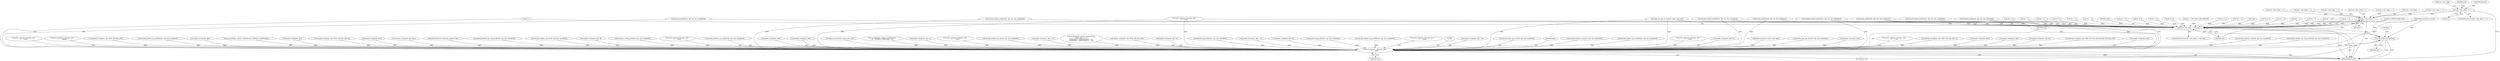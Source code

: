 digraph "0_tcpdump_13d52e9c0e7caf7e6325b0051bc90a49968be67f@pointer" {
"1001628" [label="(Call,ndo->ndo_vflag <= 1)"];
"1002916" [label="(Call,ndo->ndo_vflag > 1)"];
"1002915" [label="(Call,ndo->ndo_vflag > 1 && len)"];
"1002923" [label="(Call,ND_TCHECK2(*pptr,len))"];
"1002927" [label="(Call,print_unknown_data(ndo, pptr, \"\n\t    \", len))"];
"1001698" [label="(Call,len == BGP_MP_NLRI_MINSIZE)"];
"1001584" [label="(Call,decode_labeled_vpn_clnp_prefix(ndo, tptr, buf, sizeof(buf)))"];
"1002554" [label="(Call,ipaddr_string(ndo, tptr))"];
"1001047" [label="(Call,ipaddr_string(ndo, tptr+BGP_VPN_RD_LEN+4))"];
"1000471" [label="(Call,len % 4)"];
"1000362" [label="(Call,len != 0)"];
"1000598" [label="(Call,ipaddr_string(ndo, tptr))"];
"1000977" [label="(Call,isonsap_string(ndo, tptr, tlen))"];
"1002127" [label="(Call,print_unknown_data(ndo, tptr-3, \"\n\t    \", tlen))"];
"1002930" [label="(Literal,\"\n\t    \")"];
"1000682" [label="(Call,print_unknown_data(ndo, tptr, \"\n\t    \", tlen))"];
"1002931" [label="(Identifier,len)"];
"1002076" [label="(Call,decode_multicast_vpn(ndo, tptr, buf, sizeof(buf)))"];
"1001764" [label="(Call,decode_labeled_prefix4(ndo, tptr, len, buf, sizeof(buf)))"];
"1002892" [label="(Call,ND_TCHECK2(*pptr,len))"];
"1001408" [label="(Call,decode_prefix6(ndo, tptr, len, buf, sizeof(buf)))"];
"1001633" [label="(Call,print_unknown_data(ndo, tptr, \"\n\t    \", tlen))"];
"1002653" [label="(Call,print_unknown_data(ndo, tptr,\"\n\t      \", length))"];
"1000909" [label="(Call,ip6addr_string(ndo, tptr+BGP_VPN_RD_LEN))"];
"1002924" [label="(Call,*pptr)"];
"1001804" [label="(Call,decode_labeled_vpn_prefix4(ndo, tptr, buf, sizeof(buf)))"];
"1000567" [label="(Call,ipaddr_string(ndo, tptr))"];
"1002681" [label="(Call,as_printf(ndo, astostr, sizeof(astostr), EXTRACT_32BITS(tptr)))"];
"1001629" [label="(Call,ndo->ndo_vflag)"];
"1000190" [label="(Call,!len)"];
"1000573" [label="(Call,len % 4)"];
"1000129" [label="(MethodParameterIn,u_int len)"];
"1001632" [label="(Literal,1)"];
"1000126" [label="(MethodParameterIn,netdissect_options *ndo)"];
"1002012" [label="(Call,decode_labeled_vpn_clnp_prefix(ndo, tptr, buf, sizeof(buf)))"];
"1002691" [label="(Call,len -=4)"];
"1001627" [label="(ControlStructure,if (ndo->ndo_vflag <= 1))"];
"1002852" [label="(Call,len > 0)"];
"1000338" [label="(Call,len != 4)"];
"1001520" [label="(Call,decode_labeled_vpn_l2(ndo, tptr, buf, sizeof(buf)))"];
"1002500" [label="(Call,ipaddr_string(ndo, tptr+4))"];
"1002922" [label="(Block,)"];
"1002927" [label="(Call,print_unknown_data(ndo, pptr, \"\n\t    \", len))"];
"1001312" [label="(Call,decode_rt_routing_info(ndo, tptr, buf, sizeof(buf)))"];
"1001110" [label="(Call,print_unknown_data(ndo, tptr, \"\n\t    \", tlen))"];
"1001280" [label="(Call,decode_labeled_vpn_prefix4(ndo, tptr, buf, sizeof(buf)))"];
"1002828" [label="(Call,len -= alen)"];
"1002928" [label="(Identifier,ndo)"];
"1002914" [label="(ControlStructure,if (ndo->ndo_vflag > 1 && len))"];
"1000677" [label="(Call,ndo->ndo_vflag <= 1)"];
"1000376" [label="(Call,len != 8)"];
"1000767" [label="(Call,ipaddr_string(ndo, tptr))"];
"1000861" [label="(Call,ip6addr_string(ndo, tptr))"];
"1002933" [label="(Literal,1)"];
"1000436" [label="(Call,len != 8)"];
"1002818" [label="(Call,bgp_attr_print(ndo, atype, tptr, alen))"];
"1002255" [label="(Call,as_printf(ndo, astostr, sizeof(astostr),\n\t\t\t    EXTRACT_32BITS(tptr+2)))"];
"1000373" [label="(Call,len != 6)"];
"1002921" [label="(Identifier,len)"];
"1000153" [label="(Call,len != 1)"];
"1002316" [label="(Call,ipaddr_string(ndo, tptr+2))"];
"1002570" [label="(Call,print_unknown_data(ndo, tptr, \"\n\t      \", tlen))"];
"1001948" [label="(Call,decode_labeled_vpn_l2(ndo, tptr, buf, sizeof(buf)))"];
"1000428" [label="(Call,ipaddr_string(ndo, tptr + 4))"];
"1002937" [label="(MethodReturn,RET)"];
"1000258" [label="(Call,as_printf(ndo, astostr, sizeof(astostr),\n\t\t\t\tas_size == 2 ?\n\t\t\t\tEXTRACT_16BITS(&tptr[2 + i]) :\n\t\t\t\tEXTRACT_32BITS(&tptr[2 + i])))"];
"1000180" [label="(Call,len % 2)"];
"1002647" [label="(Call,ndo->ndo_vflag <= 1)"];
"1000815" [label="(Call,ipaddr_string(ndo, tptr+BGP_VPN_RD_LEN))"];
"1002302" [label="(Call,ipaddr_string(ndo, tptr+2))"];
"1001724" [label="(Call,decode_prefix4(ndo, tptr, len, buf, sizeof(buf)))"];
"1002916" [label="(Call,ndo->ndo_vflag > 1)"];
"1002915" [label="(Call,ndo->ndo_vflag > 1 && len)"];
"1001980" [label="(Call,decode_clnp_prefix(ndo, tptr, buf, sizeof(buf)))"];
"1001448" [label="(Call,decode_labeled_prefix6(ndo, tptr, len, buf, sizeof(buf)))"];
"1001634" [label="(Identifier,ndo)"];
"1000312" [label="(Call,len != 4)"];
"1000408" [label="(Call,ipaddr_string(ndo, tptr + 2))"];
"1002237" [label="(Call,ipaddr_string(ndo, tptr+2))"];
"1001552" [label="(Call,decode_clnp_prefix(ndo, tptr, buf, sizeof(buf)))"];
"1000391" [label="(Call,len == 6)"];
"1002926" [label="(Identifier,len)"];
"1001916" [label="(Call,decode_labeled_vpn_prefix6(ndo, tptr, buf, sizeof(buf)))"];
"1002920" [label="(Literal,1)"];
"1002908" [label="(Call,print_unknown_data(ndo, pptr, \"\n\t    \", len))"];
"1001240" [label="(Call,decode_labeled_prefix4(ndo, tptr, len, buf, sizeof(buf)))"];
"1000463" [label="(Call,ipaddr_string(ndo, tptr + 4))"];
"1001376" [label="(Call,decode_mdt_vpn_nlri(ndo, tptr, buf, sizeof(buf)))"];
"1002929" [label="(Identifier,pptr)"];
"1001344" [label="(Call,decode_multicast_vpn(ndo, tptr, buf, sizeof(buf)))"];
"1001488" [label="(Call,decode_labeled_vpn_prefix6(ndo, tptr, buf, sizeof(buf)))"];
"1002925" [label="(Identifier,pptr)"];
"1001200" [label="(Call,decode_prefix4(ndo, tptr, len, buf, sizeof(buf)))"];
"1002479" [label="(Call,ipaddr_string(ndo, tptr+4))"];
"1001628" [label="(Call,ndo->ndo_vflag <= 1)"];
"1001836" [label="(Call,decode_prefix6(ndo, tptr, len, buf, sizeof(buf)))"];
"1002835" [label="(Call,len == 0)"];
"1001876" [label="(Call,decode_labeled_prefix6(ndo, tptr, len, buf, sizeof(buf)))"];
"1000128" [label="(MethodParameterIn,const u_char *pptr)"];
"1002917" [label="(Call,ndo->ndo_vflag)"];
"1002044" [label="(Call,decode_mdt_vpn_nlri(ndo, tptr, buf, sizeof(buf)))"];
"1002154" [label="(Call,len % 8)"];
"1000955" [label="(Call,ipaddr_string(ndo, tptr))"];
"1001639" [label="(Identifier,advance)"];
"1000548" [label="(Call,len != 4)"];
"1002923" [label="(Call,ND_TCHECK2(*pptr,len))"];
"1002564" [label="(Call,ndo->ndo_vflag <= 1)"];
"1001105" [label="(Call,ndo->ndo_vflag <= 1)"];
"1002838" [label="(Call,len % 12)"];
"1002122" [label="(Call,ndo->ndo_vflag <= 1)"];
"1000200" [label="(Call,bgp_attr_get_as_size(ndo, atype, pptr, len))"];
"1002396" [label="(Call,print_unknown_data(ndo, tptr, \"\n\t      \", 8))"];
"1001076" [label="(Call,ip6addr_string(ndo, tptr+BGP_VPN_RD_LEN+3))"];
"1000331" [label="(Call,ipaddr_string(ndo, tptr))"];
"1002517" [label="(Call,ipaddr_string(ndo, tptr))"];
"1002221" [label="(Call,ipaddr_string(ndo, tptr+4))"];
"1001018" [label="(Call,isonsap_string(ndo, tptr+BGP_VPN_RD_LEN,tlen-BGP_VPN_RD_LEN))"];
"1002534" [label="(Call,ipaddr_string(ndo, tptr))"];
"1002903" [label="(Call,ndo->ndo_vflag <= 1)"];
"1001628" -> "1001627"  [label="AST: "];
"1001628" -> "1001632"  [label="CFG: "];
"1001629" -> "1001628"  [label="AST: "];
"1001632" -> "1001628"  [label="AST: "];
"1001634" -> "1001628"  [label="CFG: "];
"1001639" -> "1001628"  [label="CFG: "];
"1001628" -> "1002937"  [label="DDG: "];
"1001628" -> "1002916"  [label="DDG: "];
"1002916" -> "1002915"  [label="AST: "];
"1002916" -> "1002920"  [label="CFG: "];
"1002917" -> "1002916"  [label="AST: "];
"1002920" -> "1002916"  [label="AST: "];
"1002921" -> "1002916"  [label="CFG: "];
"1002915" -> "1002916"  [label="CFG: "];
"1002916" -> "1002937"  [label="DDG: "];
"1002916" -> "1002915"  [label="DDG: "];
"1002916" -> "1002915"  [label="DDG: "];
"1000677" -> "1002916"  [label="DDG: "];
"1002647" -> "1002916"  [label="DDG: "];
"1002564" -> "1002916"  [label="DDG: "];
"1002903" -> "1002916"  [label="DDG: "];
"1001105" -> "1002916"  [label="DDG: "];
"1002122" -> "1002916"  [label="DDG: "];
"1002915" -> "1002914"  [label="AST: "];
"1002915" -> "1002921"  [label="CFG: "];
"1002921" -> "1002915"  [label="AST: "];
"1002925" -> "1002915"  [label="CFG: "];
"1002933" -> "1002915"  [label="CFG: "];
"1002915" -> "1002937"  [label="DDG: "];
"1002915" -> "1002937"  [label="DDG: "];
"1002915" -> "1002937"  [label="DDG: "];
"1001836" -> "1002915"  [label="DDG: "];
"1000376" -> "1002915"  [label="DDG: "];
"1000436" -> "1002915"  [label="DDG: "];
"1001408" -> "1002915"  [label="DDG: "];
"1000180" -> "1002915"  [label="DDG: "];
"1000573" -> "1002915"  [label="DDG: "];
"1001876" -> "1002915"  [label="DDG: "];
"1000153" -> "1002915"  [label="DDG: "];
"1001200" -> "1002915"  [label="DDG: "];
"1002154" -> "1002915"  [label="DDG: "];
"1000362" -> "1002915"  [label="DDG: "];
"1002892" -> "1002915"  [label="DDG: "];
"1000338" -> "1002915"  [label="DDG: "];
"1002908" -> "1002915"  [label="DDG: "];
"1000471" -> "1002915"  [label="DDG: "];
"1001448" -> "1002915"  [label="DDG: "];
"1000391" -> "1002915"  [label="DDG: "];
"1002838" -> "1002915"  [label="DDG: "];
"1000312" -> "1002915"  [label="DDG: "];
"1001764" -> "1002915"  [label="DDG: "];
"1002828" -> "1002915"  [label="DDG: "];
"1000190" -> "1002915"  [label="DDG: "];
"1001240" -> "1002915"  [label="DDG: "];
"1002691" -> "1002915"  [label="DDG: "];
"1001724" -> "1002915"  [label="DDG: "];
"1002852" -> "1002915"  [label="DDG: "];
"1000373" -> "1002915"  [label="DDG: "];
"1000548" -> "1002915"  [label="DDG: "];
"1002835" -> "1002915"  [label="DDG: "];
"1000129" -> "1002915"  [label="DDG: "];
"1000200" -> "1002915"  [label="DDG: "];
"1001698" -> "1002915"  [label="DDG: "];
"1002915" -> "1002923"  [label="DDG: "];
"1002923" -> "1002922"  [label="AST: "];
"1002923" -> "1002926"  [label="CFG: "];
"1002924" -> "1002923"  [label="AST: "];
"1002926" -> "1002923"  [label="AST: "];
"1002928" -> "1002923"  [label="CFG: "];
"1002923" -> "1002937"  [label="DDG: "];
"1002923" -> "1002937"  [label="DDG: "];
"1002892" -> "1002923"  [label="DDG: "];
"1000129" -> "1002923"  [label="DDG: "];
"1002923" -> "1002927"  [label="DDG: "];
"1002927" -> "1002922"  [label="AST: "];
"1002927" -> "1002931"  [label="CFG: "];
"1002928" -> "1002927"  [label="AST: "];
"1002929" -> "1002927"  [label="AST: "];
"1002930" -> "1002927"  [label="AST: "];
"1002931" -> "1002927"  [label="AST: "];
"1002933" -> "1002927"  [label="CFG: "];
"1002927" -> "1002937"  [label="DDG: "];
"1002927" -> "1002937"  [label="DDG: "];
"1002927" -> "1002937"  [label="DDG: "];
"1002927" -> "1002937"  [label="DDG: "];
"1000815" -> "1002927"  [label="DDG: "];
"1000682" -> "1002927"  [label="DDG: "];
"1001804" -> "1002927"  [label="DDG: "];
"1001047" -> "1002927"  [label="DDG: "];
"1001018" -> "1002927"  [label="DDG: "];
"1001724" -> "1002927"  [label="DDG: "];
"1001916" -> "1002927"  [label="DDG: "];
"1000861" -> "1002927"  [label="DDG: "];
"1000258" -> "1002927"  [label="DDG: "];
"1001520" -> "1002927"  [label="DDG: "];
"1001376" -> "1002927"  [label="DDG: "];
"1001948" -> "1002927"  [label="DDG: "];
"1001876" -> "1002927"  [label="DDG: "];
"1002534" -> "1002927"  [label="DDG: "];
"1000200" -> "1002927"  [label="DDG: "];
"1000200" -> "1002927"  [label="DDG: "];
"1002554" -> "1002927"  [label="DDG: "];
"1000598" -> "1002927"  [label="DDG: "];
"1001448" -> "1002927"  [label="DDG: "];
"1002570" -> "1002927"  [label="DDG: "];
"1000567" -> "1002927"  [label="DDG: "];
"1002908" -> "1002927"  [label="DDG: "];
"1002908" -> "1002927"  [label="DDG: "];
"1001312" -> "1002927"  [label="DDG: "];
"1002221" -> "1002927"  [label="DDG: "];
"1000408" -> "1002927"  [label="DDG: "];
"1002044" -> "1002927"  [label="DDG: "];
"1001633" -> "1002927"  [label="DDG: "];
"1002127" -> "1002927"  [label="DDG: "];
"1000331" -> "1002927"  [label="DDG: "];
"1001110" -> "1002927"  [label="DDG: "];
"1002517" -> "1002927"  [label="DDG: "];
"1002012" -> "1002927"  [label="DDG: "];
"1001076" -> "1002927"  [label="DDG: "];
"1001240" -> "1002927"  [label="DDG: "];
"1000909" -> "1002927"  [label="DDG: "];
"1001980" -> "1002927"  [label="DDG: "];
"1002316" -> "1002927"  [label="DDG: "];
"1000463" -> "1002927"  [label="DDG: "];
"1001584" -> "1002927"  [label="DDG: "];
"1001836" -> "1002927"  [label="DDG: "];
"1002479" -> "1002927"  [label="DDG: "];
"1002076" -> "1002927"  [label="DDG: "];
"1002255" -> "1002927"  [label="DDG: "];
"1002818" -> "1002927"  [label="DDG: "];
"1001408" -> "1002927"  [label="DDG: "];
"1002681" -> "1002927"  [label="DDG: "];
"1001280" -> "1002927"  [label="DDG: "];
"1001344" -> "1002927"  [label="DDG: "];
"1002237" -> "1002927"  [label="DDG: "];
"1002302" -> "1002927"  [label="DDG: "];
"1001764" -> "1002927"  [label="DDG: "];
"1001488" -> "1002927"  [label="DDG: "];
"1001552" -> "1002927"  [label="DDG: "];
"1000977" -> "1002927"  [label="DDG: "];
"1000955" -> "1002927"  [label="DDG: "];
"1000428" -> "1002927"  [label="DDG: "];
"1000767" -> "1002927"  [label="DDG: "];
"1002653" -> "1002927"  [label="DDG: "];
"1002396" -> "1002927"  [label="DDG: "];
"1001200" -> "1002927"  [label="DDG: "];
"1002500" -> "1002927"  [label="DDG: "];
"1000126" -> "1002927"  [label="DDG: "];
"1000128" -> "1002927"  [label="DDG: "];
"1000129" -> "1002927"  [label="DDG: "];
}

